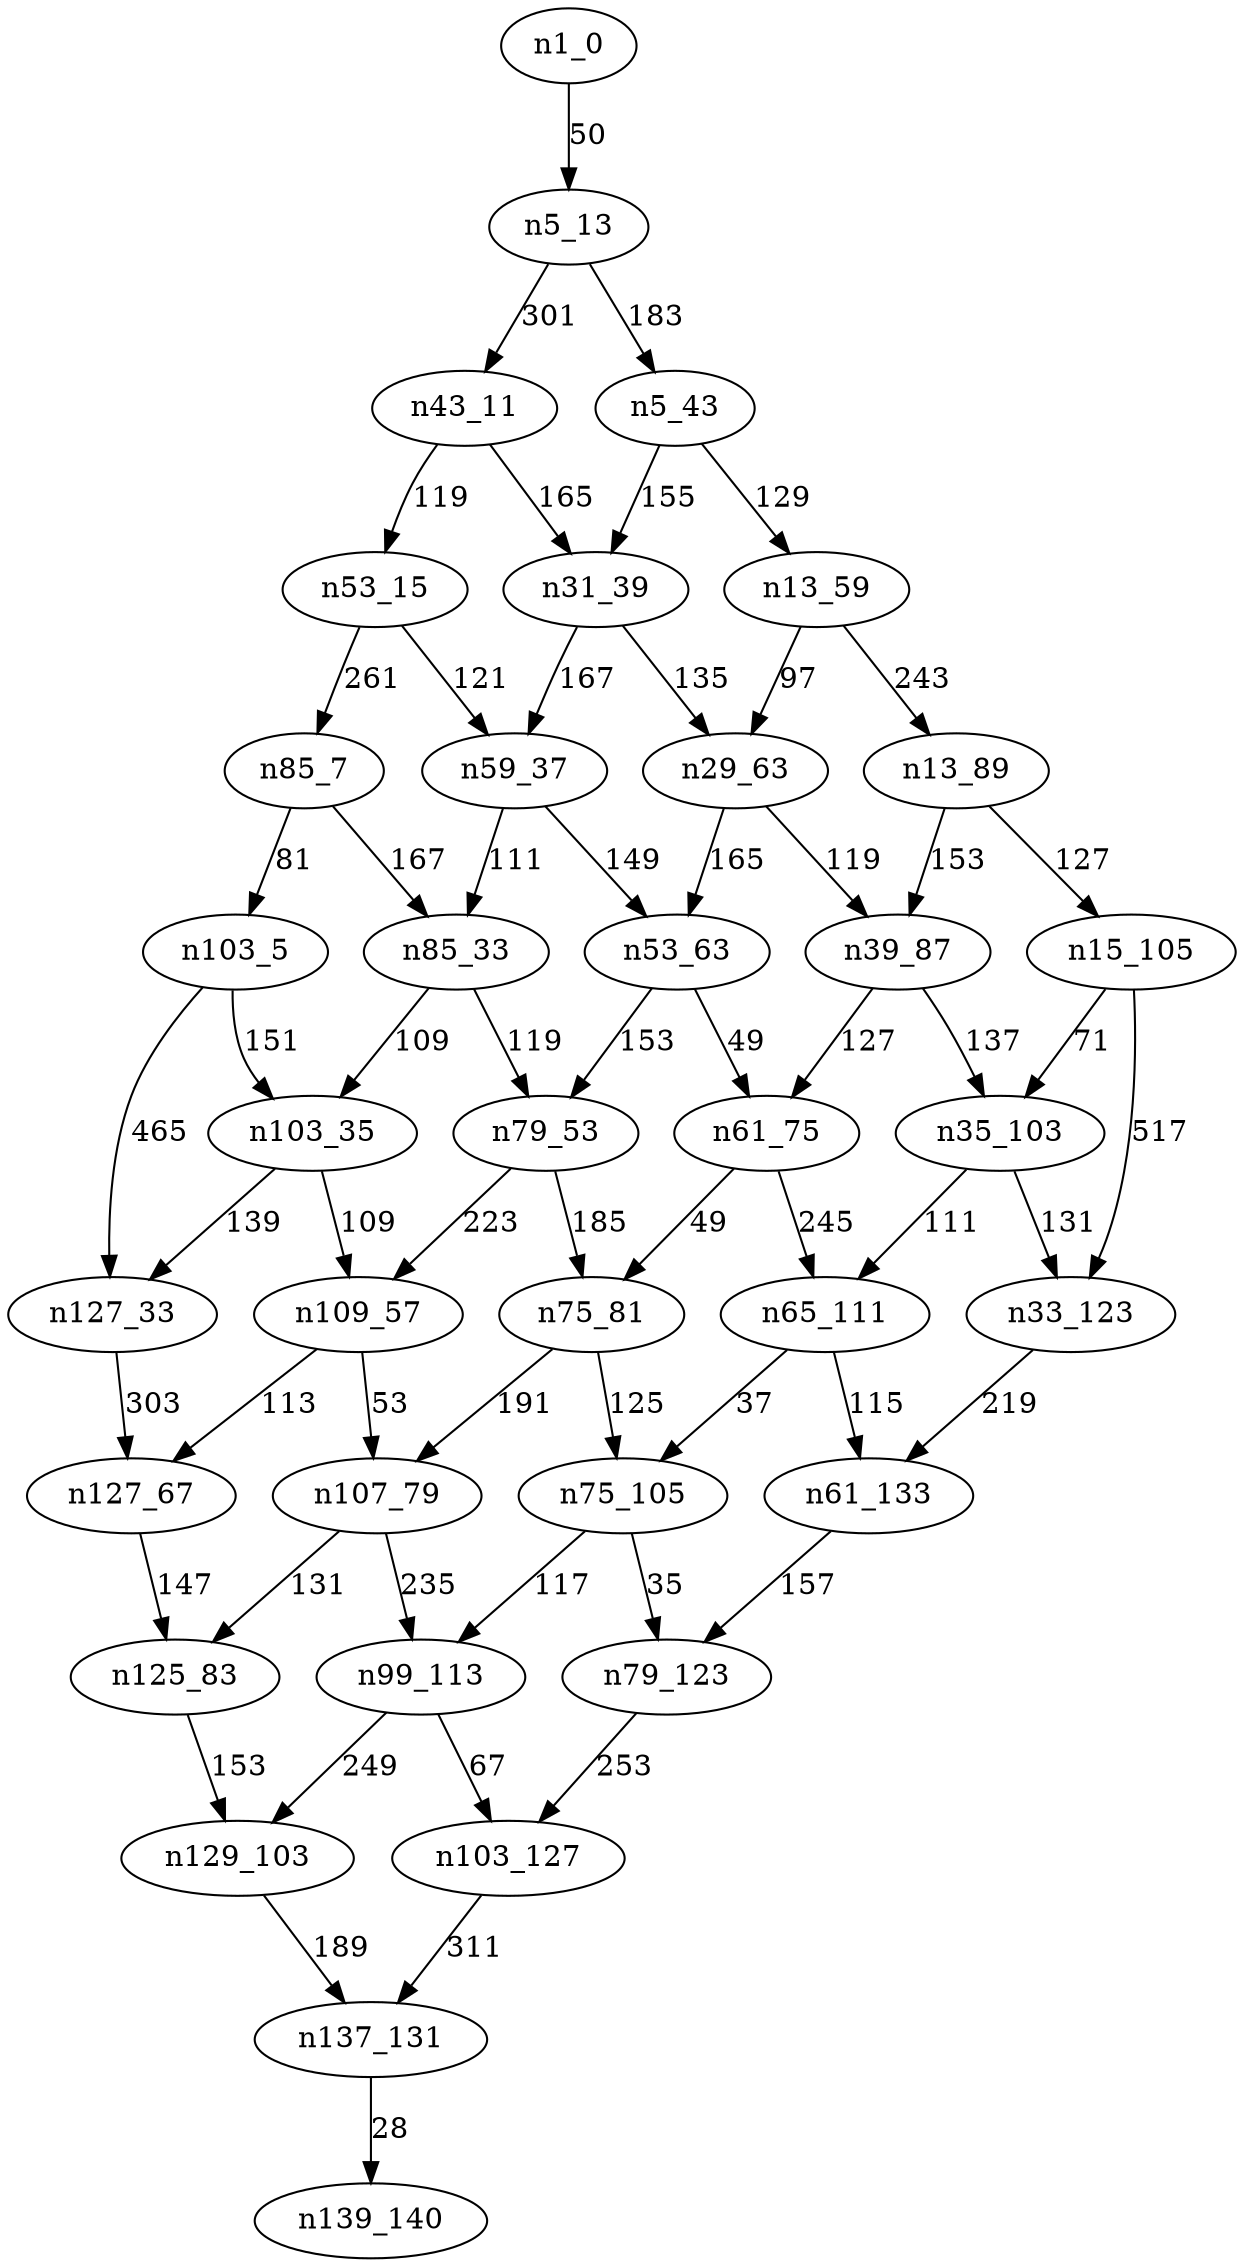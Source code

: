 digraph G{
n1_0 -> n5_13 [label=50]
n103_5 -> n127_33 [label=465]
n103_5 -> n103_35 [label=151]
n85_7 -> n103_5 [label=81]
n85_7 -> n85_33 [label=167]
n43_11 -> n53_15 [label=119]
n43_11 -> n31_39 [label=165]
n5_13 -> n43_11 [label=301]
n5_13 -> n5_43 [label=183]
n53_15 -> n85_7 [label=261]
n53_15 -> n59_37 [label=121]
n85_33 -> n103_35 [label=109]
n85_33 -> n79_53 [label=119]
n127_33 -> n127_67 [label=303]
n103_35 -> n127_33 [label=139]
n103_35 -> n109_57 [label=109]
n59_37 -> n85_33 [label=111]
n59_37 -> n53_63 [label=149]
n31_39 -> n59_37 [label=167]
n31_39 -> n29_63 [label=135]
n5_43 -> n31_39 [label=155]
n5_43 -> n13_59 [label=129]
n79_53 -> n109_57 [label=223]
n79_53 -> n75_81 [label=185]
n109_57 -> n127_67 [label=113]
n109_57 -> n107_79 [label=53]
n13_59 -> n29_63 [label=97]
n13_59 -> n13_89 [label=243]
n29_63 -> n53_63 [label=165]
n29_63 -> n39_87 [label=119]
n53_63 -> n79_53 [label=153]
n53_63 -> n61_75 [label=49]
n127_67 -> n125_83 [label=147]
n61_75 -> n75_81 [label=49]
n61_75 -> n65_111 [label=245]
n107_79 -> n125_83 [label=131]
n107_79 -> n99_113 [label=235]
n75_81 -> n107_79 [label=191]
n75_81 -> n75_105 [label=125]
n125_83 -> n129_103 [label=153]
n39_87 -> n61_75 [label=127]
n39_87 -> n35_103 [label=137]
n13_89 -> n39_87 [label=153]
n13_89 -> n15_105 [label=127]
n35_103 -> n65_111 [label=111]
n35_103 -> n33_123 [label=131]
n129_103 -> n137_131 [label=189]
n15_105 -> n35_103 [label=71]
n15_105 -> n33_123 [label=517]
n75_105 -> n99_113 [label=117]
n75_105 -> n79_123 [label=35]
n65_111 -> n75_105 [label=37]
n65_111 -> n61_133 [label=115]
n99_113 -> n129_103 [label=249]
n99_113 -> n103_127 [label=67]
n33_123 -> n61_133 [label=219]
n79_123 -> n103_127 [label=253]
n103_127 -> n137_131 [label=311]
n137_131 -> n139_140 [label=28]
n61_133 -> n79_123 [label=157]

}
